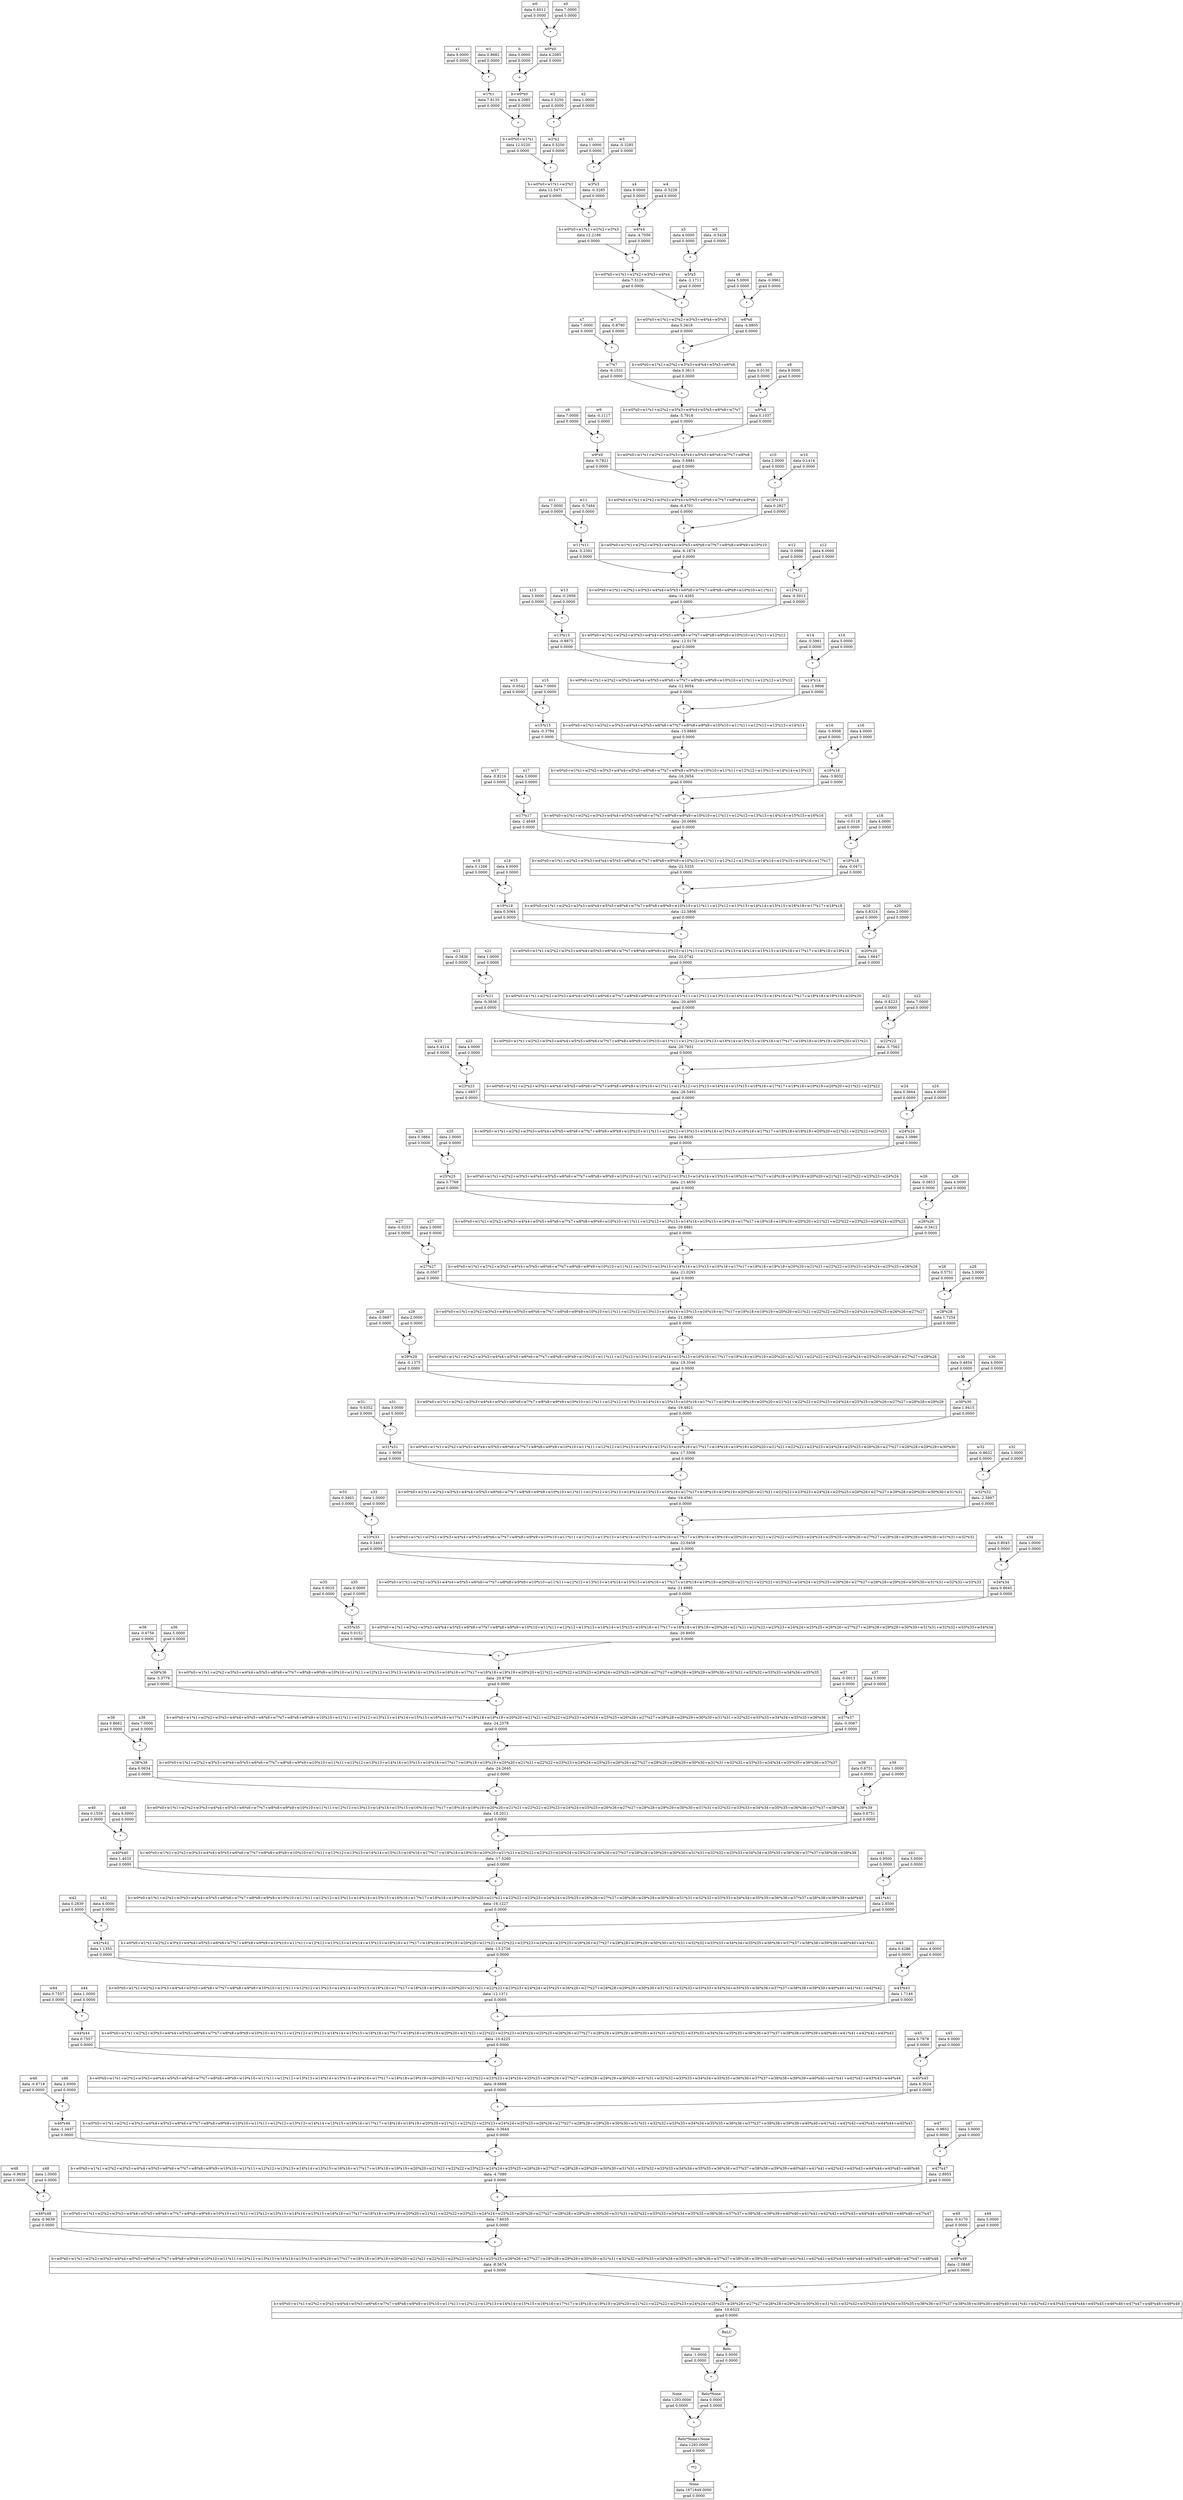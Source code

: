 digraph {
	graph [rankdir=TB]
	2402186433744 [label="{None | data 1671849.0000 | grad 0.0000 }" shape=record]
	"2402186433744**2" [label="**2"]
	"2402186433744**2" -> 2402186433744
	2402186433552 [label="{Relu*None+None | data 1293.0000 | grad 0.0000 }" shape=record]
	"2402186433552+" [label="+"]
	"2402186433552+" -> 2402186433552
	2402186433552 -> "2402186433744**2"
	2402186433488 [label="{None | data 1293.0000 | grad 0.0000 }" shape=record]
	2402186433488 -> "2402186433552+"
	2402186433360 [label="{Relu*None | data 0.0000 | grad 0.0000 }" shape=record]
	"2402186433360*" [label="*"]
	"2402186433360*" -> 2402186433360
	2402186433360 -> "2402186433552+"
	2402186433296 [label="{None | data -1.0000 | grad 0.0000 }" shape=record]
	2402186433296 -> "2402186433360*"
	2402186352080 [label="{Relu | data 0.0000 | grad 0.0000 }" shape=record]
	"2402186352080ReLU" [label=ReLU]
	"2402186352080ReLU" -> 2402186352080
	2402186352080 -> "2402186433360*"
	2402186433104 [label="{b+w0*x0+w1*x1+w2*x2+w3*x3+w4*x4+w5*x5+w6*x6+w7*x7+w8*x8+w9*x9+w10*x10+w11*x11+w12*x12+w13*x13+w14*x14+w15*x15+w16*x16+w17*x17+w18*x18+w19*x19+w20*x20+w21*x21+w22*x22+w23*x23+w24*x24+w25*x25+w26*x26+w27*x27+w28*x28+w29*x29+w30*x30+w31*x31+w32*x32+w33*x33+w34*x34+w35*x35+w36*x36+w37*x37+w38*x38+w39*x39+w40*x40+w41*x41+w42*x42+w43*x43+w44*x44+w45*x45+w46*x46+w47*x47+w48*x48+w49*x49 | data -10.6523 | grad 0.0000 }" shape=record]
	"2402186433104+" [label="+"]
	"2402186433104+" -> 2402186433104
	2402186433104 -> "2402186352080ReLU"
	2402186432784 [label="{b+w0*x0+w1*x1+w2*x2+w3*x3+w4*x4+w5*x5+w6*x6+w7*x7+w8*x8+w9*x9+w10*x10+w11*x11+w12*x12+w13*x13+w14*x14+w15*x15+w16*x16+w17*x17+w18*x18+w19*x19+w20*x20+w21*x21+w22*x22+w23*x23+w24*x24+w25*x25+w26*x26+w27*x27+w28*x28+w29*x29+w30*x30+w31*x31+w32*x32+w33*x33+w34*x34+w35*x35+w36*x36+w37*x37+w38*x38+w39*x39+w40*x40+w41*x41+w42*x42+w43*x43+w44*x44+w45*x45+w46*x46+w47*x47+w48*x48 | data -8.5674 | grad 0.0000 }" shape=record]
	"2402186432784+" [label="+"]
	"2402186432784+" -> 2402186432784
	2402186432784 -> "2402186433104+"
	2402186432656 [label="{w48*x48 | data -0.9639 | grad 0.0000 }" shape=record]
	"2402186432656*" [label="*"]
	"2402186432656*" -> 2402186432656
	2402186432656 -> "2402186432784+"
	2402185585040 [label="{w48 | data -0.9639 | grad 0.0000 }" shape=record]
	2402185585040 -> "2402186432656*"
	2402186351824 [label="{x48 | data 1.0000 | grad 0.0000 }" shape=record]
	2402186351824 -> "2402186432656*"
	2402186432464 [label="{b+w0*x0+w1*x1+w2*x2+w3*x3+w4*x4+w5*x5+w6*x6+w7*x7+w8*x8+w9*x9+w10*x10+w11*x11+w12*x12+w13*x13+w14*x14+w15*x15+w16*x16+w17*x17+w18*x18+w19*x19+w20*x20+w21*x21+w22*x22+w23*x23+w24*x24+w25*x25+w26*x26+w27*x27+w28*x28+w29*x29+w30*x30+w31*x31+w32*x32+w33*x33+w34*x34+w35*x35+w36*x36+w37*x37+w38*x38+w39*x39+w40*x40+w41*x41+w42*x42+w43*x43+w44*x44+w45*x45+w46*x46+w47*x47 | data -7.6035 | grad 0.0000 }" shape=record]
	"2402186432464+" [label="+"]
	"2402186432464+" -> 2402186432464
	2402186432464 -> "2402186432784+"
	2402186432144 [label="{b+w0*x0+w1*x1+w2*x2+w3*x3+w4*x4+w5*x5+w6*x6+w7*x7+w8*x8+w9*x9+w10*x10+w11*x11+w12*x12+w13*x13+w14*x14+w15*x15+w16*x16+w17*x17+w18*x18+w19*x19+w20*x20+w21*x21+w22*x22+w23*x23+w24*x24+w25*x25+w26*x26+w27*x27+w28*x28+w29*x29+w30*x30+w31*x31+w32*x32+w33*x33+w34*x34+w35*x35+w36*x36+w37*x37+w38*x38+w39*x39+w40*x40+w41*x41+w42*x42+w43*x43+w44*x44+w45*x45+w46*x46 | data -4.7080 | grad 0.0000 }" shape=record]
	"2402186432144+" [label="+"]
	"2402186432144+" -> 2402186432144
	2402186432144 -> "2402186432464+"
	2402186432016 [label="{w46*x46 | data -1.3437 | grad 0.0000 }" shape=record]
	"2402186432016*" [label="*"]
	"2402186432016*" -> 2402186432016
	2402186432016 -> "2402186432144+"
	2402185584784 [label="{w46 | data -0.6718 | grad 0.0000 }" shape=record]
	2402185584784 -> "2402186432016*"
	2402186351568 [label="{x46 | data 2.0000 | grad 0.0000 }" shape=record]
	2402186351568 -> "2402186432016*"
	2402186431824 [label="{b+w0*x0+w1*x1+w2*x2+w3*x3+w4*x4+w5*x5+w6*x6+w7*x7+w8*x8+w9*x9+w10*x10+w11*x11+w12*x12+w13*x13+w14*x14+w15*x15+w16*x16+w17*x17+w18*x18+w19*x19+w20*x20+w21*x21+w22*x22+w23*x23+w24*x24+w25*x25+w26*x26+w27*x27+w28*x28+w29*x29+w30*x30+w31*x31+w32*x32+w33*x33+w34*x34+w35*x35+w36*x36+w37*x37+w38*x38+w39*x39+w40*x40+w41*x41+w42*x42+w43*x43+w44*x44+w45*x45 | data -3.3644 | grad 0.0000 }" shape=record]
	"2402186431824+" [label="+"]
	"2402186431824+" -> 2402186431824
	2402186431824 -> "2402186432144+"
	2402186431504 [label="{b+w0*x0+w1*x1+w2*x2+w3*x3+w4*x4+w5*x5+w6*x6+w7*x7+w8*x8+w9*x9+w10*x10+w11*x11+w12*x12+w13*x13+w14*x14+w15*x15+w16*x16+w17*x17+w18*x18+w19*x19+w20*x20+w21*x21+w22*x22+w23*x23+w24*x24+w25*x25+w26*x26+w27*x27+w28*x28+w29*x29+w30*x30+w31*x31+w32*x32+w33*x33+w34*x34+w35*x35+w36*x36+w37*x37+w38*x38+w39*x39+w40*x40+w41*x41+w42*x42+w43*x43+w44*x44 | data -9.6668 | grad 0.0000 }" shape=record]
	"2402186431504+" [label="+"]
	"2402186431504+" -> 2402186431504
	2402186431504 -> "2402186431824+"
	2402186431376 [label="{w44*x44 | data 0.7557 | grad 0.0000 }" shape=record]
	"2402186431376*" [label="*"]
	"2402186431376*" -> 2402186431376
	2402186431376 -> "2402186431504+"
	2402185584528 [label="{w44 | data 0.7557 | grad 0.0000 }" shape=record]
	2402185584528 -> "2402186431376*"
	2402186351312 [label="{x44 | data 1.0000 | grad 0.0000 }" shape=record]
	2402186351312 -> "2402186431376*"
	2402186431184 [label="{b+w0*x0+w1*x1+w2*x2+w3*x3+w4*x4+w5*x5+w6*x6+w7*x7+w8*x8+w9*x9+w10*x10+w11*x11+w12*x12+w13*x13+w14*x14+w15*x15+w16*x16+w17*x17+w18*x18+w19*x19+w20*x20+w21*x21+w22*x22+w23*x23+w24*x24+w25*x25+w26*x26+w27*x27+w28*x28+w29*x29+w30*x30+w31*x31+w32*x32+w33*x33+w34*x34+w35*x35+w36*x36+w37*x37+w38*x38+w39*x39+w40*x40+w41*x41+w42*x42+w43*x43 | data -10.4225 | grad 0.0000 }" shape=record]
	"2402186431184+" [label="+"]
	"2402186431184+" -> 2402186431184
	2402186431184 -> "2402186431504+"
	2402186430864 [label="{b+w0*x0+w1*x1+w2*x2+w3*x3+w4*x4+w5*x5+w6*x6+w7*x7+w8*x8+w9*x9+w10*x10+w11*x11+w12*x12+w13*x13+w14*x14+w15*x15+w16*x16+w17*x17+w18*x18+w19*x19+w20*x20+w21*x21+w22*x22+w23*x23+w24*x24+w25*x25+w26*x26+w27*x27+w28*x28+w29*x29+w30*x30+w31*x31+w32*x32+w33*x33+w34*x34+w35*x35+w36*x36+w37*x37+w38*x38+w39*x39+w40*x40+w41*x41+w42*x42 | data -12.1371 | grad 0.0000 }" shape=record]
	"2402186430864+" [label="+"]
	"2402186430864+" -> 2402186430864
	2402186430864 -> "2402186431184+"
	2402186430736 [label="{w42*x42 | data 1.1355 | grad 0.0000 }" shape=record]
	"2402186430736*" [label="*"]
	"2402186430736*" -> 2402186430736
	2402186430736 -> "2402186430864+"
	2402185584272 [label="{w42 | data 0.2839 | grad 0.0000 }" shape=record]
	2402185584272 -> "2402186430736*"
	2402186351056 [label="{x42 | data 4.0000 | grad 0.0000 }" shape=record]
	2402186351056 -> "2402186430736*"
	2402186430544 [label="{b+w0*x0+w1*x1+w2*x2+w3*x3+w4*x4+w5*x5+w6*x6+w7*x7+w8*x8+w9*x9+w10*x10+w11*x11+w12*x12+w13*x13+w14*x14+w15*x15+w16*x16+w17*x17+w18*x18+w19*x19+w20*x20+w21*x21+w22*x22+w23*x23+w24*x24+w25*x25+w26*x26+w27*x27+w28*x28+w29*x29+w30*x30+w31*x31+w32*x32+w33*x33+w34*x34+w35*x35+w36*x36+w37*x37+w38*x38+w39*x39+w40*x40+w41*x41 | data -13.2726 | grad 0.0000 }" shape=record]
	"2402186430544+" [label="+"]
	"2402186430544+" -> 2402186430544
	2402186430544 -> "2402186430864+"
	2402186430224 [label="{b+w0*x0+w1*x1+w2*x2+w3*x3+w4*x4+w5*x5+w6*x6+w7*x7+w8*x8+w9*x9+w10*x10+w11*x11+w12*x12+w13*x13+w14*x14+w15*x15+w16*x16+w17*x17+w18*x18+w19*x19+w20*x20+w21*x21+w22*x22+w23*x23+w24*x24+w25*x25+w26*x26+w27*x27+w28*x28+w29*x29+w30*x30+w31*x31+w32*x32+w33*x33+w34*x34+w35*x35+w36*x36+w37*x37+w38*x38+w39*x39+w40*x40 | data -16.1227 | grad 0.0000 }" shape=record]
	"2402186430224+" [label="+"]
	"2402186430224+" -> 2402186430224
	2402186430224 -> "2402186430544+"
	2402186430096 [label="{w40*x40 | data 1.4033 | grad 0.0000 }" shape=record]
	"2402186430096*" [label="*"]
	"2402186430096*" -> 2402186430096
	2402186430096 -> "2402186430224+"
	2402185584016 [label="{w40 | data 0.1559 | grad 0.0000 }" shape=record]
	2402185584016 -> "2402186430096*"
	2402186350800 [label="{x40 | data 9.0000 | grad 0.0000 }" shape=record]
	2402186350800 -> "2402186430096*"
	2402186429904 [label="{b+w0*x0+w1*x1+w2*x2+w3*x3+w4*x4+w5*x5+w6*x6+w7*x7+w8*x8+w9*x9+w10*x10+w11*x11+w12*x12+w13*x13+w14*x14+w15*x15+w16*x16+w17*x17+w18*x18+w19*x19+w20*x20+w21*x21+w22*x22+w23*x23+w24*x24+w25*x25+w26*x26+w27*x27+w28*x28+w29*x29+w30*x30+w31*x31+w32*x32+w33*x33+w34*x34+w35*x35+w36*x36+w37*x37+w38*x38+w39*x39 | data -17.5260 | grad 0.0000 }" shape=record]
	"2402186429904+" [label="+"]
	"2402186429904+" -> 2402186429904
	2402186429904 -> "2402186430224+"
	2402186429584 [label="{b+w0*x0+w1*x1+w2*x2+w3*x3+w4*x4+w5*x5+w6*x6+w7*x7+w8*x8+w9*x9+w10*x10+w11*x11+w12*x12+w13*x13+w14*x14+w15*x15+w16*x16+w17*x17+w18*x18+w19*x19+w20*x20+w21*x21+w22*x22+w23*x23+w24*x24+w25*x25+w26*x26+w27*x27+w28*x28+w29*x29+w30*x30+w31*x31+w32*x32+w33*x33+w34*x34+w35*x35+w36*x36+w37*x37+w38*x38 | data -18.2011 | grad 0.0000 }" shape=record]
	"2402186429584+" [label="+"]
	"2402186429584+" -> 2402186429584
	2402186429584 -> "2402186429904+"
	2402186429456 [label="{w38*x38 | data 6.0634 | grad 0.0000 }" shape=record]
	"2402186429456*" [label="*"]
	"2402186429456*" -> 2402186429456
	2402186429456 -> "2402186429584+"
	2402185583760 [label="{w38 | data 0.8662 | grad 0.0000 }" shape=record]
	2402185583760 -> "2402186429456*"
	2402186350544 [label="{x38 | data 7.0000 | grad 0.0000 }" shape=record]
	2402186350544 -> "2402186429456*"
	2402186429264 [label="{b+w0*x0+w1*x1+w2*x2+w3*x3+w4*x4+w5*x5+w6*x6+w7*x7+w8*x8+w9*x9+w10*x10+w11*x11+w12*x12+w13*x13+w14*x14+w15*x15+w16*x16+w17*x17+w18*x18+w19*x19+w20*x20+w21*x21+w22*x22+w23*x23+w24*x24+w25*x25+w26*x26+w27*x27+w28*x28+w29*x29+w30*x30+w31*x31+w32*x32+w33*x33+w34*x34+w35*x35+w36*x36+w37*x37 | data -24.2645 | grad 0.0000 }" shape=record]
	"2402186429264+" [label="+"]
	"2402186429264+" -> 2402186429264
	2402186429264 -> "2402186429584+"
	2402186428944 [label="{b+w0*x0+w1*x1+w2*x2+w3*x3+w4*x4+w5*x5+w6*x6+w7*x7+w8*x8+w9*x9+w10*x10+w11*x11+w12*x12+w13*x13+w14*x14+w15*x15+w16*x16+w17*x17+w18*x18+w19*x19+w20*x20+w21*x21+w22*x22+w23*x23+w24*x24+w25*x25+w26*x26+w27*x27+w28*x28+w29*x29+w30*x30+w31*x31+w32*x32+w33*x33+w34*x34+w35*x35+w36*x36 | data -24.2578 | grad 0.0000 }" shape=record]
	"2402186428944+" [label="+"]
	"2402186428944+" -> 2402186428944
	2402186428944 -> "2402186429264+"
	2402186428816 [label="{w36*x36 | data -3.3779 | grad 0.0000 }" shape=record]
	"2402186428816*" [label="*"]
	"2402186428816*" -> 2402186428816
	2402186428816 -> "2402186428944+"
	2402185583504 [label="{w36 | data -0.6756 | grad 0.0000 }" shape=record]
	2402185583504 -> "2402186428816*"
	2402186350288 [label="{x36 | data 5.0000 | grad 0.0000 }" shape=record]
	2402186350288 -> "2402186428816*"
	2402186428624 [label="{b+w0*x0+w1*x1+w2*x2+w3*x3+w4*x4+w5*x5+w6*x6+w7*x7+w8*x8+w9*x9+w10*x10+w11*x11+w12*x12+w13*x13+w14*x14+w15*x15+w16*x16+w17*x17+w18*x18+w19*x19+w20*x20+w21*x21+w22*x22+w23*x23+w24*x24+w25*x25+w26*x26+w27*x27+w28*x28+w29*x29+w30*x30+w31*x31+w32*x32+w33*x33+w34*x34+w35*x35 | data -20.8798 | grad 0.0000 }" shape=record]
	"2402186428624+" [label="+"]
	"2402186428624+" -> 2402186428624
	2402186428624 -> "2402186428944+"
	2402186428496 [label="{w35*x35 | data 0.0152 | grad 0.0000 }" shape=record]
	"2402186428496*" [label="*"]
	"2402186428496*" -> 2402186428496
	2402186428496 -> "2402186428624+"
	2402185583376 [label="{w35 | data 0.0025 | grad 0.0000 }" shape=record]
	2402185583376 -> "2402186428496*"
	2402186350160 [label="{x35 | data 6.0000 | grad 0.0000 }" shape=record]
	2402186350160 -> "2402186428496*"
	2402186362704 [label="{b+w0*x0+w1*x1+w2*x2+w3*x3+w4*x4+w5*x5+w6*x6+w7*x7+w8*x8+w9*x9+w10*x10+w11*x11+w12*x12+w13*x13+w14*x14+w15*x15+w16*x16+w17*x17+w18*x18+w19*x19+w20*x20+w21*x21+w22*x22+w23*x23+w24*x24+w25*x25+w26*x26+w27*x27+w28*x28+w29*x29+w30*x30+w31*x31+w32*x32+w33*x33+w34*x34 | data -20.8950 | grad 0.0000 }" shape=record]
	"2402186362704+" [label="+"]
	"2402186362704+" -> 2402186362704
	2402186362704 -> "2402186428624+"
	2402186362384 [label="{b+w0*x0+w1*x1+w2*x2+w3*x3+w4*x4+w5*x5+w6*x6+w7*x7+w8*x8+w9*x9+w10*x10+w11*x11+w12*x12+w13*x13+w14*x14+w15*x15+w16*x16+w17*x17+w18*x18+w19*x19+w20*x20+w21*x21+w22*x22+w23*x23+w24*x24+w25*x25+w26*x26+w27*x27+w28*x28+w29*x29+w30*x30+w31*x31+w32*x32+w33*x33 | data -21.6995 | grad 0.0000 }" shape=record]
	"2402186362384+" [label="+"]
	"2402186362384+" -> 2402186362384
	2402186362384 -> "2402186362704+"
	2402186362256 [label="{w33*x33 | data 0.3463 | grad 0.0000 }" shape=record]
	"2402186362256*" [label="*"]
	"2402186362256*" -> 2402186362256
	2402186362256 -> "2402186362384+"
	2402185583120 [label="{w33 | data 0.3463 | grad 0.0000 }" shape=record]
	2402185583120 -> "2402186362256*"
	2402186349904 [label="{x33 | data 1.0000 | grad 0.0000 }" shape=record]
	2402186349904 -> "2402186362256*"
	2402186362064 [label="{b+w0*x0+w1*x1+w2*x2+w3*x3+w4*x4+w5*x5+w6*x6+w7*x7+w8*x8+w9*x9+w10*x10+w11*x11+w12*x12+w13*x13+w14*x14+w15*x15+w16*x16+w17*x17+w18*x18+w19*x19+w20*x20+w21*x21+w22*x22+w23*x23+w24*x24+w25*x25+w26*x26+w27*x27+w28*x28+w29*x29+w30*x30+w31*x31+w32*x32 | data -22.0458 | grad 0.0000 }" shape=record]
	"2402186362064+" [label="+"]
	"2402186362064+" -> 2402186362064
	2402186362064 -> "2402186362384+"
	2402186361744 [label="{b+w0*x0+w1*x1+w2*x2+w3*x3+w4*x4+w5*x5+w6*x6+w7*x7+w8*x8+w9*x9+w10*x10+w11*x11+w12*x12+w13*x13+w14*x14+w15*x15+w16*x16+w17*x17+w18*x18+w19*x19+w20*x20+w21*x21+w22*x22+w23*x23+w24*x24+w25*x25+w26*x26+w27*x27+w28*x28+w29*x29+w30*x30+w31*x31 | data -19.4561 | grad 0.0000 }" shape=record]
	"2402186361744+" [label="+"]
	"2402186361744+" -> 2402186361744
	2402186361744 -> "2402186362064+"
	2402186361616 [label="{w31*x31 | data -1.9056 | grad 0.0000 }" shape=record]
	"2402186361616*" [label="*"]
	"2402186361616*" -> 2402186361616
	2402186361616 -> "2402186361744+"
	2402185582864 [label="{w31 | data -0.6352 | grad 0.0000 }" shape=record]
	2402185582864 -> "2402186361616*"
	2402186349648 [label="{x31 | data 3.0000 | grad 0.0000 }" shape=record]
	2402186349648 -> "2402186361616*"
	2402186361424 [label="{b+w0*x0+w1*x1+w2*x2+w3*x3+w4*x4+w5*x5+w6*x6+w7*x7+w8*x8+w9*x9+w10*x10+w11*x11+w12*x12+w13*x13+w14*x14+w15*x15+w16*x16+w17*x17+w18*x18+w19*x19+w20*x20+w21*x21+w22*x22+w23*x23+w24*x24+w25*x25+w26*x26+w27*x27+w28*x28+w29*x29+w30*x30 | data -17.5506 | grad 0.0000 }" shape=record]
	"2402186361424+" [label="+"]
	"2402186361424+" -> 2402186361424
	2402186361424 -> "2402186361744+"
	2402186361104 [label="{b+w0*x0+w1*x1+w2*x2+w3*x3+w4*x4+w5*x5+w6*x6+w7*x7+w8*x8+w9*x9+w10*x10+w11*x11+w12*x12+w13*x13+w14*x14+w15*x15+w16*x16+w17*x17+w18*x18+w19*x19+w20*x20+w21*x21+w22*x22+w23*x23+w24*x24+w25*x25+w26*x26+w27*x27+w28*x28+w29*x29 | data -19.4921 | grad 0.0000 }" shape=record]
	"2402186361104+" [label="+"]
	"2402186361104+" -> 2402186361104
	2402186361104 -> "2402186361424+"
	2402186360976 [label="{w29*x29 | data -0.1375 | grad 0.0000 }" shape=record]
	"2402186360976*" [label="*"]
	"2402186360976*" -> 2402186360976
	2402186360976 -> "2402186361104+"
	2402185582608 [label="{w29 | data -0.0687 | grad 0.0000 }" shape=record]
	2402185582608 -> "2402186360976*"
	2402186349392 [label="{x29 | data 2.0000 | grad 0.0000 }" shape=record]
	2402186349392 -> "2402186360976*"
	2402186360784 [label="{b+w0*x0+w1*x1+w2*x2+w3*x3+w4*x4+w5*x5+w6*x6+w7*x7+w8*x8+w9*x9+w10*x10+w11*x11+w12*x12+w13*x13+w14*x14+w15*x15+w16*x16+w17*x17+w18*x18+w19*x19+w20*x20+w21*x21+w22*x22+w23*x23+w24*x24+w25*x25+w26*x26+w27*x27+w28*x28 | data -19.3546 | grad 0.0000 }" shape=record]
	"2402186360784+" [label="+"]
	"2402186360784+" -> 2402186360784
	2402186360784 -> "2402186361104+"
	2402186360464 [label="{b+w0*x0+w1*x1+w2*x2+w3*x3+w4*x4+w5*x5+w6*x6+w7*x7+w8*x8+w9*x9+w10*x10+w11*x11+w12*x12+w13*x13+w14*x14+w15*x15+w16*x16+w17*x17+w18*x18+w19*x19+w20*x20+w21*x21+w22*x22+w23*x23+w24*x24+w25*x25+w26*x26+w27*x27 | data -21.0800 | grad 0.0000 }" shape=record]
	"2402186360464+" [label="+"]
	"2402186360464+" -> 2402186360464
	2402186360464 -> "2402186360784+"
	2402186360336 [label="{w27*x27 | data -0.0507 | grad 0.0000 }" shape=record]
	"2402186360336*" [label="*"]
	"2402186360336*" -> 2402186360336
	2402186360336 -> "2402186360464+"
	2402185582352 [label="{w27 | data -0.0253 | grad 0.0000 }" shape=record]
	2402185582352 -> "2402186360336*"
	2402186349136 [label="{x27 | data 2.0000 | grad 0.0000 }" shape=record]
	2402186349136 -> "2402186360336*"
	2402186360144 [label="{b+w0*x0+w1*x1+w2*x2+w3*x3+w4*x4+w5*x5+w6*x6+w7*x7+w8*x8+w9*x9+w10*x10+w11*x11+w12*x12+w13*x13+w14*x14+w15*x15+w16*x16+w17*x17+w18*x18+w19*x19+w20*x20+w21*x21+w22*x22+w23*x23+w24*x24+w25*x25+w26*x26 | data -21.0293 | grad 0.0000 }" shape=record]
	"2402186360144+" [label="+"]
	"2402186360144+" -> 2402186360144
	2402186360144 -> "2402186360464+"
	2402186359824 [label="{b+w0*x0+w1*x1+w2*x2+w3*x3+w4*x4+w5*x5+w6*x6+w7*x7+w8*x8+w9*x9+w10*x10+w11*x11+w12*x12+w13*x13+w14*x14+w15*x15+w16*x16+w17*x17+w18*x18+w19*x19+w20*x20+w21*x21+w22*x22+w23*x23+w24*x24+w25*x25 | data -20.6881 | grad 0.0000 }" shape=record]
	"2402186359824+" [label="+"]
	"2402186359824+" -> 2402186359824
	2402186359824 -> "2402186360144+"
	2402186359696 [label="{w25*x25 | data 0.7769 | grad 0.0000 }" shape=record]
	"2402186359696*" [label="*"]
	"2402186359696*" -> 2402186359696
	2402186359696 -> "2402186359824+"
	2402185582096 [label="{w25 | data 0.3884 | grad 0.0000 }" shape=record]
	2402185582096 -> "2402186359696*"
	2402186348880 [label="{x25 | data 2.0000 | grad 0.0000 }" shape=record]
	2402186348880 -> "2402186359696*"
	2402186359504 [label="{b+w0*x0+w1*x1+w2*x2+w3*x3+w4*x4+w5*x5+w6*x6+w7*x7+w8*x8+w9*x9+w10*x10+w11*x11+w12*x12+w13*x13+w14*x14+w15*x15+w16*x16+w17*x17+w18*x18+w19*x19+w20*x20+w21*x21+w22*x22+w23*x23+w24*x24 | data -21.4650 | grad 0.0000 }" shape=record]
	"2402186359504+" [label="+"]
	"2402186359504+" -> 2402186359504
	2402186359504 -> "2402186359824+"
	2402186359184 [label="{b+w0*x0+w1*x1+w2*x2+w3*x3+w4*x4+w5*x5+w6*x6+w7*x7+w8*x8+w9*x9+w10*x10+w11*x11+w12*x12+w13*x13+w14*x14+w15*x15+w16*x16+w17*x17+w18*x18+w19*x19+w20*x20+w21*x21+w22*x22+w23*x23 | data -24.8635 | grad 0.0000 }" shape=record]
	"2402186359184+" [label="+"]
	"2402186359184+" -> 2402186359184
	2402186359184 -> "2402186359504+"
	2402186359056 [label="{w23*x23 | data 1.6857 | grad 0.0000 }" shape=record]
	"2402186359056*" [label="*"]
	"2402186359056*" -> 2402186359056
	2402186359056 -> "2402186359184+"
	2402185581840 [label="{w23 | data 0.4214 | grad 0.0000 }" shape=record]
	2402185581840 -> "2402186359056*"
	2402186348624 [label="{x23 | data 4.0000 | grad 0.0000 }" shape=record]
	2402186348624 -> "2402186359056*"
	2402186358864 [label="{b+w0*x0+w1*x1+w2*x2+w3*x3+w4*x4+w5*x5+w6*x6+w7*x7+w8*x8+w9*x9+w10*x10+w11*x11+w12*x12+w13*x13+w14*x14+w15*x15+w16*x16+w17*x17+w18*x18+w19*x19+w20*x20+w21*x21+w22*x22 | data -26.5492 | grad 0.0000 }" shape=record]
	"2402186358864+" [label="+"]
	"2402186358864+" -> 2402186358864
	2402186358864 -> "2402186359184+"
	2402186358544 [label="{b+w0*x0+w1*x1+w2*x2+w3*x3+w4*x4+w5*x5+w6*x6+w7*x7+w8*x8+w9*x9+w10*x10+w11*x11+w12*x12+w13*x13+w14*x14+w15*x15+w16*x16+w17*x17+w18*x18+w19*x19+w20*x20+w21*x21 | data -20.7931 | grad 0.0000 }" shape=record]
	"2402186358544+" [label="+"]
	"2402186358544+" -> 2402186358544
	2402186358544 -> "2402186358864+"
	2402186358416 [label="{w21*x21 | data -0.3836 | grad 0.0000 }" shape=record]
	"2402186358416*" [label="*"]
	"2402186358416*" -> 2402186358416
	2402186358416 -> "2402186358544+"
	2402185581584 [label="{w21 | data -0.3836 | grad 0.0000 }" shape=record]
	2402185581584 -> "2402186358416*"
	2402186348368 [label="{x21 | data 1.0000 | grad 0.0000 }" shape=record]
	2402186348368 -> "2402186358416*"
	2402186358224 [label="{b+w0*x0+w1*x1+w2*x2+w3*x3+w4*x4+w5*x5+w6*x6+w7*x7+w8*x8+w9*x9+w10*x10+w11*x11+w12*x12+w13*x13+w14*x14+w15*x15+w16*x16+w17*x17+w18*x18+w19*x19+w20*x20 | data -20.4095 | grad 0.0000 }" shape=record]
	"2402186358224+" [label="+"]
	"2402186358224+" -> 2402186358224
	2402186358224 -> "2402186358544+"
	2402186357904 [label="{b+w0*x0+w1*x1+w2*x2+w3*x3+w4*x4+w5*x5+w6*x6+w7*x7+w8*x8+w9*x9+w10*x10+w11*x11+w12*x12+w13*x13+w14*x14+w15*x15+w16*x16+w17*x17+w18*x18+w19*x19 | data -22.0742 | grad 0.0000 }" shape=record]
	"2402186357904+" [label="+"]
	"2402186357904+" -> 2402186357904
	2402186357904 -> "2402186358224+"
	2402186357776 [label="{w19*x19 | data 0.5064 | grad 0.0000 }" shape=record]
	"2402186357776*" [label="*"]
	"2402186357776*" -> 2402186357776
	2402186357776 -> "2402186357904+"
	2402185581328 [label="{w19 | data 0.1266 | grad 0.0000 }" shape=record]
	2402185581328 -> "2402186357776*"
	2402186348112 [label="{x19 | data 4.0000 | grad 0.0000 }" shape=record]
	2402186348112 -> "2402186357776*"
	2402186357584 [label="{b+w0*x0+w1*x1+w2*x2+w3*x3+w4*x4+w5*x5+w6*x6+w7*x7+w8*x8+w9*x9+w10*x10+w11*x11+w12*x12+w13*x13+w14*x14+w15*x15+w16*x16+w17*x17+w18*x18 | data -22.5806 | grad 0.0000 }" shape=record]
	"2402186357584+" [label="+"]
	"2402186357584+" -> 2402186357584
	2402186357584 -> "2402186357904+"
	2402186357264 [label="{b+w0*x0+w1*x1+w2*x2+w3*x3+w4*x4+w5*x5+w6*x6+w7*x7+w8*x8+w9*x9+w10*x10+w11*x11+w12*x12+w13*x13+w14*x14+w15*x15+w16*x16+w17*x17 | data -22.5335 | grad 0.0000 }" shape=record]
	"2402186357264+" [label="+"]
	"2402186357264+" -> 2402186357264
	2402186357264 -> "2402186357584+"
	2402186357136 [label="{w17*x17 | data -2.4649 | grad 0.0000 }" shape=record]
	"2402186357136*" [label="*"]
	"2402186357136*" -> 2402186357136
	2402186357136 -> "2402186357264+"
	2402185581072 [label="{w17 | data -0.8216 | grad 0.0000 }" shape=record]
	2402185581072 -> "2402186357136*"
	2402186347856 [label="{x17 | data 3.0000 | grad 0.0000 }" shape=record]
	2402186347856 -> "2402186357136*"
	2402186356944 [label="{b+w0*x0+w1*x1+w2*x2+w3*x3+w4*x4+w5*x5+w6*x6+w7*x7+w8*x8+w9*x9+w10*x10+w11*x11+w12*x12+w13*x13+w14*x14+w15*x15+w16*x16 | data -20.0686 | grad 0.0000 }" shape=record]
	"2402186356944+" [label="+"]
	"2402186356944+" -> 2402186356944
	2402186356944 -> "2402186357264+"
	2402186356624 [label="{b+w0*x0+w1*x1+w2*x2+w3*x3+w4*x4+w5*x5+w6*x6+w7*x7+w8*x8+w9*x9+w10*x10+w11*x11+w12*x12+w13*x13+w14*x14+w15*x15 | data -16.2654 | grad 0.0000 }" shape=record]
	"2402186356624+" [label="+"]
	"2402186356624+" -> 2402186356624
	2402186356624 -> "2402186356944+"
	2402186356496 [label="{w15*x15 | data -0.3794 | grad 0.0000 }" shape=record]
	"2402186356496*" [label="*"]
	"2402186356496*" -> 2402186356496
	2402186356496 -> "2402186356624+"
	2402185580688 [label="{w15 | data -0.0542 | grad 0.0000 }" shape=record]
	2402185580688 -> "2402186356496*"
	2402186347600 [label="{x15 | data 7.0000 | grad 0.0000 }" shape=record]
	2402186347600 -> "2402186356496*"
	2402186356304 [label="{b+w0*x0+w1*x1+w2*x2+w3*x3+w4*x4+w5*x5+w6*x6+w7*x7+w8*x8+w9*x9+w10*x10+w11*x11+w12*x12+w13*x13+w14*x14 | data -15.8860 | grad 0.0000 }" shape=record]
	"2402186356304+" [label="+"]
	"2402186356304+" -> 2402186356304
	2402186356304 -> "2402186356624+"
	2402186355984 [label="{b+w0*x0+w1*x1+w2*x2+w3*x3+w4*x4+w5*x5+w6*x6+w7*x7+w8*x8+w9*x9+w10*x10+w11*x11+w12*x12+w13*x13 | data -12.9054 | grad 0.0000 }" shape=record]
	"2402186355984+" [label="+"]
	"2402186355984+" -> 2402186355984
	2402186355984 -> "2402186356304+"
	2402186355856 [label="{w13*x13 | data -0.8875 | grad 0.0000 }" shape=record]
	"2402186355856*" [label="*"]
	"2402186355856*" -> 2402186355856
	2402186355856 -> "2402186355984+"
	2402186347344 [label="{x13 | data 3.0000 | grad 0.0000 }" shape=record]
	2402186347344 -> "2402186355856*"
	2402185578192 [label="{w13 | data -0.2958 | grad 0.0000 }" shape=record]
	2402185578192 -> "2402186355856*"
	2402186355664 [label="{b+w0*x0+w1*x1+w2*x2+w3*x3+w4*x4+w5*x5+w6*x6+w7*x7+w8*x8+w9*x9+w10*x10+w11*x11+w12*x12 | data -12.0178 | grad 0.0000 }" shape=record]
	"2402186355664+" [label="+"]
	"2402186355664+" -> 2402186355664
	2402186355664 -> "2402186355984+"
	2402186355344 [label="{b+w0*x0+w1*x1+w2*x2+w3*x3+w4*x4+w5*x5+w6*x6+w7*x7+w8*x8+w9*x9+w10*x10+w11*x11 | data -11.4265 | grad 0.0000 }" shape=record]
	"2402186355344+" [label="+"]
	"2402186355344+" -> 2402186355344
	2402186355344 -> "2402186355664+"
	2402186355216 [label="{w11*x11 | data -5.2391 | grad 0.0000 }" shape=record]
	"2402186355216*" [label="*"]
	"2402186355216*" -> 2402186355216
	2402186355216 -> "2402186355344+"
	2402186347088 [label="{x11 | data 7.0000 | grad 0.0000 }" shape=record]
	2402186347088 -> "2402186355216*"
	2402185577424 [label="{w11 | data -0.7484 | grad 0.0000 }" shape=record]
	2402185577424 -> "2402186355216*"
	2402186355024 [label="{b+w0*x0+w1*x1+w2*x2+w3*x3+w4*x4+w5*x5+w6*x6+w7*x7+w8*x8+w9*x9+w10*x10 | data -6.1874 | grad 0.0000 }" shape=record]
	"2402186355024+" [label="+"]
	"2402186355024+" -> 2402186355024
	2402186355024 -> "2402186355344+"
	2402186354704 [label="{b+w0*x0+w1*x1+w2*x2+w3*x3+w4*x4+w5*x5+w6*x6+w7*x7+w8*x8+w9*x9 | data -6.4701 | grad 0.0000 }" shape=record]
	"2402186354704+" [label="+"]
	"2402186354704+" -> 2402186354704
	2402186354704 -> "2402186355024+"
	2402186354576 [label="{w9*x9 | data -0.7821 | grad 0.0000 }" shape=record]
	"2402186354576*" [label="*"]
	"2402186354576*" -> 2402186354576
	2402186354576 -> "2402186354704+"
	2402186346832 [label="{x9 | data 7.0000 | grad 0.0000 }" shape=record]
	2402186346832 -> "2402186354576*"
	2402161130704 [label="{w9 | data -0.1117 | grad 0.0000 }" shape=record]
	2402161130704 -> "2402186354576*"
	2402186354384 [label="{b+w0*x0+w1*x1+w2*x2+w3*x3+w4*x4+w5*x5+w6*x6+w7*x7+w8*x8 | data -5.6881 | grad 0.0000 }" shape=record]
	"2402186354384+" [label="+"]
	"2402186354384+" -> 2402186354384
	2402186354384 -> "2402186354704+"
	2402186354064 [label="{b+w0*x0+w1*x1+w2*x2+w3*x3+w4*x4+w5*x5+w6*x6+w7*x7 | data -5.7918 | grad 0.0000 }" shape=record]
	"2402186354064+" [label="+"]
	"2402186354064+" -> 2402186354064
	2402186354064 -> "2402186354384+"
	2402186353936 [label="{w7*x7 | data -6.1531 | grad 0.0000 }" shape=record]
	"2402186353936*" [label="*"]
	"2402186353936*" -> 2402186353936
	2402186353936 -> "2402186354064+"
	2402186346576 [label="{x7 | data 7.0000 | grad 0.0000 }" shape=record]
	2402186346576 -> "2402186353936*"
	2402161069392 [label="{w7 | data -0.8790 | grad 0.0000 }" shape=record]
	2402161069392 -> "2402186353936*"
	2402186353744 [label="{b+w0*x0+w1*x1+w2*x2+w3*x3+w4*x4+w5*x5+w6*x6 | data 0.3613 | grad 0.0000 }" shape=record]
	"2402186353744+" [label="+"]
	"2402186353744+" -> 2402186353744
	2402186353744 -> "2402186354064+"
	2402186353424 [label="{b+w0*x0+w1*x1+w2*x2+w3*x3+w4*x4+w5*x5 | data 5.3418 | grad 0.0000 }" shape=record]
	"2402186353424+" [label="+"]
	"2402186353424+" -> 2402186353424
	2402186353424 -> "2402186353744+"
	2402186353168 [label="{b+w0*x0+w1*x1+w2*x2+w3*x3+w4*x4 | data 7.5129 | grad 0.0000 }" shape=record]
	"2402186353168+" [label="+"]
	"2402186353168+" -> 2402186353168
	2402186353168 -> "2402186353424+"
	2402186352976 [label="{b+w0*x0+w1*x1+w2*x2+w3*x3 | data 12.2186 | grad 0.0000 }" shape=record]
	"2402186352976+" [label="+"]
	"2402186352976+" -> 2402186352976
	2402186352976 -> "2402186353168+"
	2402186352784 [label="{b+w0*x0+w1*x1+w2*x2 | data 12.5471 | grad 0.0000 }" shape=record]
	"2402186352784+" [label="+"]
	"2402186352784+" -> 2402186352784
	2402186352784 -> "2402186352976+"
	2402186352592 [label="{b+w0*x0+w1*x1 | data 12.0220 | grad 0.0000 }" shape=record]
	"2402186352592+" [label="+"]
	"2402186352592+" -> 2402186352592
	2402186352592 -> "2402186352784+"
	2402186352464 [label="{w1*x1 | data 7.8135 | grad 0.0000 }" shape=record]
	"2402186352464*" [label="*"]
	"2402186352464*" -> 2402186352464
	2402186352464 -> "2402186352592+"
	2402199108880 [label="{x1 | data 9.0000 | grad 0.0000 }" shape=record]
	2402199108880 -> "2402186352464*"
	2401602007888 [label="{w1 | data 0.8682 | grad 0.0000 }" shape=record]
	2401602007888 -> "2402186352464*"
	2402186352336 [label="{b+w0*x0 | data 4.2085 | grad 0.0000 }" shape=record]
	"2402186352336+" [label="+"]
	"2402186352336+" -> 2402186352336
	2402186352336 -> "2402186352592+"
	2402185585296 [label="{b | data 0.0000 | grad 0.0000 }" shape=record]
	2402185585296 -> "2402186352336+"
	2402186352208 [label="{w0*x0 | data 4.2085 | grad 0.0000 }" shape=record]
	"2402186352208*" [label="*"]
	"2402186352208*" -> 2402186352208
	2402186352208 -> "2402186352336+"
	2401602007952 [label="{w0 | data 0.6012 | grad 0.0000 }" shape=record]
	2401602007952 -> "2402186352208*"
	2402199108752 [label="{x0 | data 7.0000 | grad 0.0000 }" shape=record]
	2402199108752 -> "2402186352208*"
	2402186352720 [label="{w2*x2 | data 0.5250 | grad 0.0000 }" shape=record]
	"2402186352720*" [label="*"]
	"2402186352720*" -> 2402186352720
	2402186352720 -> "2402186352784+"
	2401602082192 [label="{w2 | data 0.5250 | grad 0.0000 }" shape=record]
	2401602082192 -> "2402186352720*"
	2402199109008 [label="{x2 | data 1.0000 | grad 0.0000 }" shape=record]
	2402199109008 -> "2402186352720*"
	2402186352912 [label="{w3*x3 | data -0.3285 | grad 0.0000 }" shape=record]
	"2402186352912*" [label="*"]
	"2402186352912*" -> 2402186352912
	2402186352912 -> "2402186352976+"
	2402199109136 [label="{x3 | data 1.0000 | grad 0.0000 }" shape=record]
	2402199109136 -> "2402186352912*"
	2401602082256 [label="{w3 | data -0.3285 | grad 0.0000 }" shape=record]
	2401602082256 -> "2402186352912*"
	2402186353104 [label="{w4*x4 | data -4.7056 | grad 0.0000 }" shape=record]
	"2402186353104*" [label="*"]
	"2402186353104*" -> 2402186353104
	2402186353104 -> "2402186353168+"
	2402199109264 [label="{x4 | data 9.0000 | grad 0.0000 }" shape=record]
	2402199109264 -> "2402186353104*"
	2401602081488 [label="{w4 | data -0.5228 | grad 0.0000 }" shape=record]
	2401602081488 -> "2402186353104*"
	2402186353296 [label="{w5*x5 | data -2.1711 | grad 0.0000 }" shape=record]
	"2402186353296*" [label="*"]
	"2402186353296*" -> 2402186353296
	2402186353296 -> "2402186353424+"
	2402199109392 [label="{x5 | data 4.0000 | grad 0.0000 }" shape=record]
	2402199109392 -> "2402186353296*"
	2402161069136 [label="{w5 | data -0.5428 | grad 0.0000 }" shape=record]
	2402161069136 -> "2402186353296*"
	2402186353616 [label="{w6*x6 | data -4.9805 | grad 0.0000 }" shape=record]
	"2402186353616*" [label="*"]
	"2402186353616*" -> 2402186353616
	2402186353616 -> "2402186353744+"
	2402199109520 [label="{x6 | data 5.0000 | grad 0.0000 }" shape=record]
	2402199109520 -> "2402186353616*"
	2402161069264 [label="{w6 | data -0.9961 | grad 0.0000 }" shape=record]
	2402161069264 -> "2402186353616*"
	2402186354256 [label="{w8*x8 | data 0.1037 | grad 0.0000 }" shape=record]
	"2402186354256*" [label="*"]
	"2402186354256*" -> 2402186354256
	2402186354256 -> "2402186354384+"
	2402185577104 [label="{w8 | data 0.0130 | grad 0.0000 }" shape=record]
	2402185577104 -> "2402186354256*"
	2402186346704 [label="{x8 | data 8.0000 | grad 0.0000 }" shape=record]
	2402186346704 -> "2402186354256*"
	2402186354896 [label="{w10*x10 | data 0.2827 | grad 0.0000 }" shape=record]
	"2402186354896*" [label="*"]
	"2402186354896*" -> 2402186354896
	2402186354896 -> "2402186355024+"
	2402186346960 [label="{x10 | data 2.0000 | grad 0.0000 }" shape=record]
	2402186346960 -> "2402186354896*"
	2402185577296 [label="{w10 | data 0.1414 | grad 0.0000 }" shape=record]
	2402185577296 -> "2402186354896*"
	2402186355536 [label="{w12*x12 | data -0.5913 | grad 0.0000 }" shape=record]
	"2402186355536*" [label="*"]
	"2402186355536*" -> 2402186355536
	2402186355536 -> "2402186355664+"
	2402185580560 [label="{w12 | data -0.0986 | grad 0.0000 }" shape=record]
	2402185580560 -> "2402186355536*"
	2402186347216 [label="{x12 | data 6.0000 | grad 0.0000 }" shape=record]
	2402186347216 -> "2402186355536*"
	2402186356176 [label="{w14*x14 | data -2.9806 | grad 0.0000 }" shape=record]
	"2402186356176*" [label="*"]
	"2402186356176*" -> 2402186356176
	2402186356176 -> "2402186356304+"
	2402185580816 [label="{w14 | data -0.5961 | grad 0.0000 }" shape=record]
	2402185580816 -> "2402186356176*"
	2402186347472 [label="{x14 | data 5.0000 | grad 0.0000 }" shape=record]
	2402186347472 -> "2402186356176*"
	2402186356816 [label="{w16*x16 | data -3.8032 | grad 0.0000 }" shape=record]
	"2402186356816*" [label="*"]
	"2402186356816*" -> 2402186356816
	2402186356816 -> "2402186356944+"
	2402185580176 [label="{w16 | data -0.9508 | grad 0.0000 }" shape=record]
	2402185580176 -> "2402186356816*"
	2402186347728 [label="{x16 | data 4.0000 | grad 0.0000 }" shape=record]
	2402186347728 -> "2402186356816*"
	2402186357456 [label="{w18*x18 | data -0.0471 | grad 0.0000 }" shape=record]
	"2402186357456*" [label="*"]
	"2402186357456*" -> 2402186357456
	2402186357456 -> "2402186357584+"
	2402185581200 [label="{w18 | data -0.0118 | grad 0.0000 }" shape=record]
	2402185581200 -> "2402186357456*"
	2402186347984 [label="{x18 | data 4.0000 | grad 0.0000 }" shape=record]
	2402186347984 -> "2402186357456*"
	2402186358096 [label="{w20*x20 | data 1.6647 | grad 0.0000 }" shape=record]
	"2402186358096*" [label="*"]
	"2402186358096*" -> 2402186358096
	2402186358096 -> "2402186358224+"
	2402185581456 [label="{w20 | data 0.8324 | grad 0.0000 }" shape=record]
	2402185581456 -> "2402186358096*"
	2402186348240 [label="{x20 | data 2.0000 | grad 0.0000 }" shape=record]
	2402186348240 -> "2402186358096*"
	2402186358736 [label="{w22*x22 | data -5.7562 | grad 0.0000 }" shape=record]
	"2402186358736*" [label="*"]
	"2402186358736*" -> 2402186358736
	2402186358736 -> "2402186358864+"
	2402185581712 [label="{w22 | data -0.8223 | grad 0.0000 }" shape=record]
	2402185581712 -> "2402186358736*"
	2402186348496 [label="{x22 | data 7.0000 | grad 0.0000 }" shape=record]
	2402186348496 -> "2402186358736*"
	2402186359376 [label="{w24*x24 | data 3.3986 | grad 0.0000 }" shape=record]
	"2402186359376*" [label="*"]
	"2402186359376*" -> 2402186359376
	2402186359376 -> "2402186359504+"
	2402185581968 [label="{w24 | data 0.5664 | grad 0.0000 }" shape=record]
	2402185581968 -> "2402186359376*"
	2402186348752 [label="{x24 | data 6.0000 | grad 0.0000 }" shape=record]
	2402186348752 -> "2402186359376*"
	2402186360016 [label="{w26*x26 | data -0.3412 | grad 0.0000 }" shape=record]
	"2402186360016*" [label="*"]
	"2402186360016*" -> 2402186360016
	2402186360016 -> "2402186360144+"
	2402185582224 [label="{w26 | data -0.0853 | grad 0.0000 }" shape=record]
	2402185582224 -> "2402186360016*"
	2402186349008 [label="{x26 | data 4.0000 | grad 0.0000 }" shape=record]
	2402186349008 -> "2402186360016*"
	2402186360656 [label="{w28*x28 | data 1.7254 | grad 0.0000 }" shape=record]
	"2402186360656*" [label="*"]
	"2402186360656*" -> 2402186360656
	2402186360656 -> "2402186360784+"
	2402185582480 [label="{w28 | data 0.5751 | grad 0.0000 }" shape=record]
	2402185582480 -> "2402186360656*"
	2402186349264 [label="{x28 | data 3.0000 | grad 0.0000 }" shape=record]
	2402186349264 -> "2402186360656*"
	2402186361296 [label="{w30*x30 | data 1.9415 | grad 0.0000 }" shape=record]
	"2402186361296*" [label="*"]
	"2402186361296*" -> 2402186361296
	2402186361296 -> "2402186361424+"
	2402185582736 [label="{w30 | data 0.4854 | grad 0.0000 }" shape=record]
	2402185582736 -> "2402186361296*"
	2402186349520 [label="{x30 | data 4.0000 | grad 0.0000 }" shape=record]
	2402186349520 -> "2402186361296*"
	2402186361936 [label="{w32*x32 | data -2.5897 | grad 0.0000 }" shape=record]
	"2402186361936*" [label="*"]
	"2402186361936*" -> 2402186361936
	2402186361936 -> "2402186362064+"
	2402185582992 [label="{w32 | data -0.8632 | grad 0.0000 }" shape=record]
	2402185582992 -> "2402186361936*"
	2402186349776 [label="{x32 | data 3.0000 | grad 0.0000 }" shape=record]
	2402186349776 -> "2402186361936*"
	2402186362576 [label="{w34*x34 | data 0.8045 | grad 0.0000 }" shape=record]
	"2402186362576*" [label="*"]
	"2402186362576*" -> 2402186362576
	2402186362576 -> "2402186362704+"
	2402185583248 [label="{w34 | data 0.8045 | grad 0.0000 }" shape=record]
	2402185583248 -> "2402186362576*"
	2402186350032 [label="{x34 | data 1.0000 | grad 0.0000 }" shape=record]
	2402186350032 -> "2402186362576*"
	2402186429136 [label="{w37*x37 | data -0.0067 | grad 0.0000 }" shape=record]
	"2402186429136*" [label="*"]
	"2402186429136*" -> 2402186429136
	2402186429136 -> "2402186429264+"
	2402185583632 [label="{w37 | data -0.0013 | grad 0.0000 }" shape=record]
	2402185583632 -> "2402186429136*"
	2402186350416 [label="{x37 | data 5.0000 | grad 0.0000 }" shape=record]
	2402186350416 -> "2402186429136*"
	2402186429776 [label="{w39*x39 | data 0.6751 | grad 0.0000 }" shape=record]
	"2402186429776*" [label="*"]
	"2402186429776*" -> 2402186429776
	2402186429776 -> "2402186429904+"
	2402185583888 [label="{w39 | data 0.6751 | grad 0.0000 }" shape=record]
	2402185583888 -> "2402186429776*"
	2402186350672 [label="{x39 | data 1.0000 | grad 0.0000 }" shape=record]
	2402186350672 -> "2402186429776*"
	2402186430416 [label="{w41*x41 | data 2.8500 | grad 0.0000 }" shape=record]
	"2402186430416*" [label="*"]
	"2402186430416*" -> 2402186430416
	2402186430416 -> "2402186430544+"
	2402185584144 [label="{w41 | data 0.9500 | grad 0.0000 }" shape=record]
	2402185584144 -> "2402186430416*"
	2402186350928 [label="{x41 | data 3.0000 | grad 0.0000 }" shape=record]
	2402186350928 -> "2402186430416*"
	2402186431056 [label="{w43*x43 | data 1.7146 | grad 0.0000 }" shape=record]
	"2402186431056*" [label="*"]
	"2402186431056*" -> 2402186431056
	2402186431056 -> "2402186431184+"
	2402185584400 [label="{w43 | data 0.4286 | grad 0.0000 }" shape=record]
	2402185584400 -> "2402186431056*"
	2402186351184 [label="{x43 | data 4.0000 | grad 0.0000 }" shape=record]
	2402186351184 -> "2402186431056*"
	2402186431696 [label="{w45*x45 | data 6.3024 | grad 0.0000 }" shape=record]
	"2402186431696*" [label="*"]
	"2402186431696*" -> 2402186431696
	2402186431696 -> "2402186431824+"
	2402185584656 [label="{w45 | data 0.7878 | grad 0.0000 }" shape=record]
	2402185584656 -> "2402186431696*"
	2402186351440 [label="{x45 | data 8.0000 | grad 0.0000 }" shape=record]
	2402186351440 -> "2402186431696*"
	2402186432336 [label="{w47*x47 | data -2.8955 | grad 0.0000 }" shape=record]
	"2402186432336*" [label="*"]
	"2402186432336*" -> 2402186432336
	2402186432336 -> "2402186432464+"
	2402185584912 [label="{w47 | data -0.9652 | grad 0.0000 }" shape=record]
	2402185584912 -> "2402186432336*"
	2402186351696 [label="{x47 | data 3.0000 | grad 0.0000 }" shape=record]
	2402186351696 -> "2402186432336*"
	2402186432976 [label="{w49*x49 | data -2.0848 | grad 0.0000 }" shape=record]
	"2402186432976*" [label="*"]
	"2402186432976*" -> 2402186432976
	2402186432976 -> "2402186433104+"
	2402185585168 [label="{w49 | data -0.4170 | grad 0.0000 }" shape=record]
	2402185585168 -> "2402186432976*"
	2402186351952 [label="{x49 | data 5.0000 | grad 0.0000 }" shape=record]
	2402186351952 -> "2402186432976*"
}
